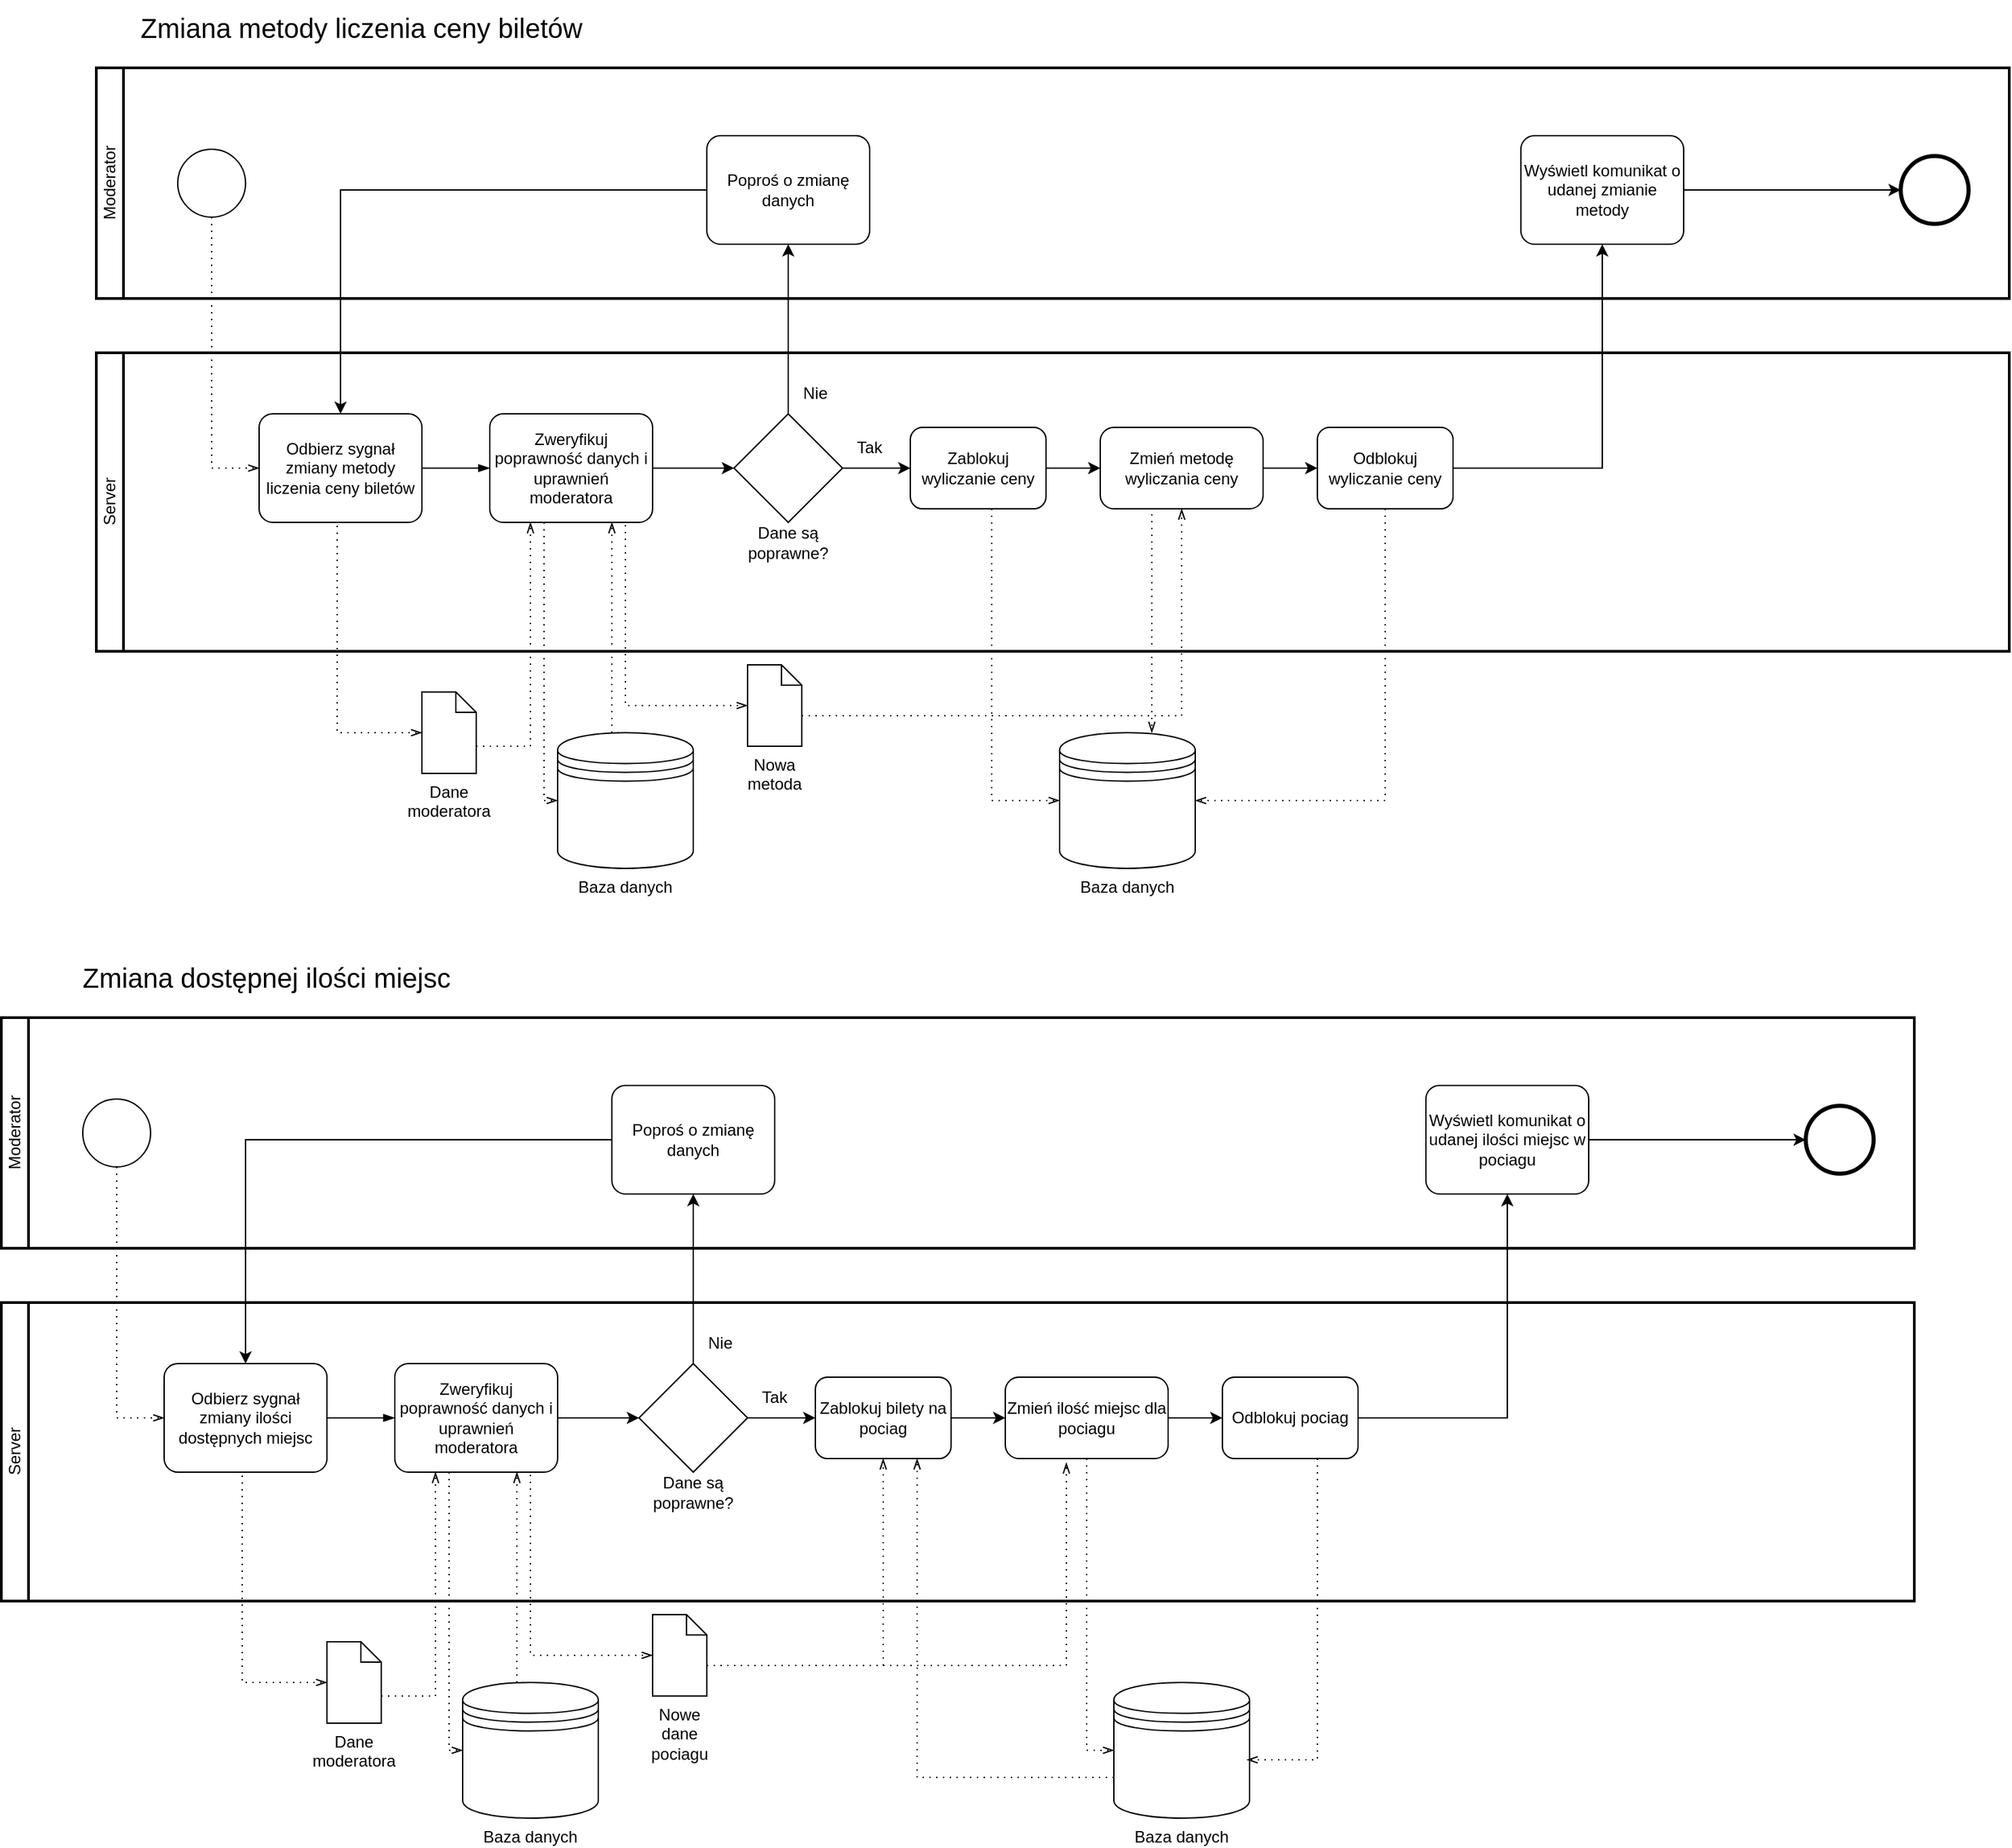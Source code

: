<mxfile version="24.0.4" type="device">
  <diagram id="Zzkou4qNzOi7J6yHzFJ5" name="Page-5">
    <mxGraphModel dx="2284" dy="844" grid="1" gridSize="10" guides="1" tooltips="1" connect="1" arrows="1" fold="1" page="1" pageScale="1" pageWidth="850" pageHeight="1100" math="0" shadow="0">
      <root>
        <mxCell id="0" />
        <mxCell id="1" parent="0" />
        <mxCell id="5nYeDk_tjkuTIZF37kn7-1" value="Moderator" style="swimlane;html=1;startSize=20;fontStyle=0;collapsible=0;horizontal=0;swimlaneLine=1;swimlaneFillColor=#ffffff;strokeWidth=2;" vertex="1" parent="1">
          <mxGeometry x="20" y="340" width="1410" height="170" as="geometry" />
        </mxCell>
        <mxCell id="5nYeDk_tjkuTIZF37kn7-2" value="" style="points=[[0.145,0.145,0],[0.5,0,0],[0.855,0.145,0],[1,0.5,0],[0.855,0.855,0],[0.5,1,0],[0.145,0.855,0],[0,0.5,0]];shape=mxgraph.bpmn.event;html=1;verticalLabelPosition=bottom;labelBackgroundColor=#ffffff;verticalAlign=top;align=center;perimeter=ellipsePerimeter;outlineConnect=0;aspect=fixed;outline=standard;symbol=general;" vertex="1" parent="5nYeDk_tjkuTIZF37kn7-1">
          <mxGeometry x="60" y="60" width="50" height="50" as="geometry" />
        </mxCell>
        <mxCell id="5nYeDk_tjkuTIZF37kn7-4" value="Wyświetl komunikat o udanej zmianie metody" style="points=[[0.25,0,0],[0.5,0,0],[0.75,0,0],[1,0.25,0],[1,0.5,0],[1,0.75,0],[0.75,1,0],[0.5,1,0],[0.25,1,0],[0,0.75,0],[0,0.5,0],[0,0.25,0]];shape=mxgraph.bpmn.task;whiteSpace=wrap;rectStyle=rounded;size=10;taskMarker=abstract;fontSize=12;" vertex="1" parent="5nYeDk_tjkuTIZF37kn7-1">
          <mxGeometry x="1050" y="50" width="120" height="80" as="geometry" />
        </mxCell>
        <mxCell id="5nYeDk_tjkuTIZF37kn7-5" value="Poproś o zmianę danych" style="points=[[0.25,0,0],[0.5,0,0],[0.75,0,0],[1,0.25,0],[1,0.5,0],[1,0.75,0],[0.75,1,0],[0.5,1,0],[0.25,1,0],[0,0.75,0],[0,0.5,0],[0,0.25,0]];shape=mxgraph.bpmn.task;whiteSpace=wrap;rectStyle=rounded;size=10;taskMarker=abstract;fontSize=12;" vertex="1" parent="5nYeDk_tjkuTIZF37kn7-1">
          <mxGeometry x="450" y="50" width="120" height="80" as="geometry" />
        </mxCell>
        <mxCell id="rN2PZsY2AK8oD1dItEW8-1" value="" style="points=[[0.145,0.145,0],[0.5,0,0],[0.855,0.145,0],[1,0.5,0],[0.855,0.855,0],[0.5,1,0],[0.145,0.855,0],[0,0.5,0]];shape=mxgraph.bpmn.event;html=1;verticalLabelPosition=bottom;labelBackgroundColor=#ffffff;verticalAlign=top;align=center;perimeter=ellipsePerimeter;outlineConnect=0;aspect=fixed;outline=end;symbol=terminate2;" vertex="1" parent="5nYeDk_tjkuTIZF37kn7-1">
          <mxGeometry x="1330" y="65" width="50" height="50" as="geometry" />
        </mxCell>
        <mxCell id="rN2PZsY2AK8oD1dItEW8-2" style="edgeStyle=orthogonalEdgeStyle;rounded=0;orthogonalLoop=1;jettySize=auto;html=1;entryX=0;entryY=0.5;entryDx=0;entryDy=0;entryPerimeter=0;" edge="1" parent="5nYeDk_tjkuTIZF37kn7-1" source="5nYeDk_tjkuTIZF37kn7-4" target="rN2PZsY2AK8oD1dItEW8-1">
          <mxGeometry relative="1" as="geometry" />
        </mxCell>
        <mxCell id="_5b-967mZp699WeHeneV-1" value="&lt;span style=&quot;font-size: 20px;&quot;&gt;Zmiana metody liczenia ceny biletów&lt;/span&gt;" style="text;html=1;align=center;verticalAlign=middle;resizable=0;points=[];autosize=1;strokeColor=none;fillColor=none;" vertex="1" parent="1">
          <mxGeometry x="40" y="290" width="350" height="40" as="geometry" />
        </mxCell>
        <mxCell id="K3G3-FfQilQ2skNR_-Nj-1" value="Server" style="swimlane;html=1;startSize=20;fontStyle=0;collapsible=0;horizontal=0;swimlaneLine=1;swimlaneFillColor=#ffffff;strokeWidth=2;" vertex="1" parent="1">
          <mxGeometry x="20" y="550" width="1410" height="220" as="geometry" />
        </mxCell>
        <mxCell id="K3G3-FfQilQ2skNR_-Nj-2" value="Odbierz sygnał zmiany metody liczenia ceny biletów" style="points=[[0.25,0,0],[0.5,0,0],[0.75,0,0],[1,0.25,0],[1,0.5,0],[1,0.75,0],[0.75,1,0],[0.5,1,0],[0.25,1,0],[0,0.75,0],[0,0.5,0],[0,0.25,0]];shape=mxgraph.bpmn.task;whiteSpace=wrap;rectStyle=rounded;size=10;taskMarker=abstract;" vertex="1" parent="K3G3-FfQilQ2skNR_-Nj-1">
          <mxGeometry x="120" y="45" width="120" height="80" as="geometry" />
        </mxCell>
        <mxCell id="K3G3-FfQilQ2skNR_-Nj-3" style="edgeStyle=orthogonalEdgeStyle;rounded=0;orthogonalLoop=1;jettySize=auto;html=1;entryX=0;entryY=0.5;entryDx=0;entryDy=0;" edge="1" parent="K3G3-FfQilQ2skNR_-Nj-1" source="K3G3-FfQilQ2skNR_-Nj-4" target="K3G3-FfQilQ2skNR_-Nj-10">
          <mxGeometry relative="1" as="geometry" />
        </mxCell>
        <mxCell id="K3G3-FfQilQ2skNR_-Nj-4" value="Zweryfikuj poprawność danych i uprawnień moderatora" style="points=[[0.25,0,0],[0.5,0,0],[0.75,0,0],[1,0.25,0],[1,0.5,0],[1,0.75,0],[0.75,1,0],[0.5,1,0],[0.25,1,0],[0,0.75,0],[0,0.5,0],[0,0.25,0]];shape=mxgraph.bpmn.task;whiteSpace=wrap;rectStyle=rounded;size=10;taskMarker=abstract;" vertex="1" parent="K3G3-FfQilQ2skNR_-Nj-1">
          <mxGeometry x="290" y="45" width="120" height="80" as="geometry" />
        </mxCell>
        <mxCell id="K3G3-FfQilQ2skNR_-Nj-5" value="" style="edgeStyle=elbowEdgeStyle;fontSize=12;html=1;endArrow=blockThin;endFill=1;rounded=0;exitX=1;exitY=0.5;exitDx=0;exitDy=0;exitPerimeter=0;entryX=0;entryY=0.5;entryDx=0;entryDy=0;entryPerimeter=0;" edge="1" parent="K3G3-FfQilQ2skNR_-Nj-1" source="K3G3-FfQilQ2skNR_-Nj-2" target="K3G3-FfQilQ2skNR_-Nj-4">
          <mxGeometry width="160" relative="1" as="geometry">
            <mxPoint x="300" y="10" as="sourcePoint" />
            <mxPoint x="460" y="10" as="targetPoint" />
          </mxGeometry>
        </mxCell>
        <mxCell id="i0M3La1ias4D0k85AiJk-2" style="edgeStyle=orthogonalEdgeStyle;rounded=0;orthogonalLoop=1;jettySize=auto;html=1;exitX=1;exitY=0.5;exitDx=0;exitDy=0;exitPerimeter=0;entryX=0;entryY=0.5;entryDx=0;entryDy=0;" edge="1" parent="K3G3-FfQilQ2skNR_-Nj-1" source="K3G3-FfQilQ2skNR_-Nj-6" target="i0M3La1ias4D0k85AiJk-1">
          <mxGeometry relative="1" as="geometry" />
        </mxCell>
        <mxCell id="K3G3-FfQilQ2skNR_-Nj-6" value="Zmień metodę wyliczania ceny" style="points=[[0.25,0,0],[0.5,0,0],[0.75,0,0],[1,0.25,0],[1,0.5,0],[1,0.75,0],[0.75,1,0],[0.5,1,0],[0.25,1,0],[0,0.75,0],[0,0.5,0],[0,0.25,0]];shape=mxgraph.bpmn.task;whiteSpace=wrap;rectStyle=rounded;size=10;taskMarker=abstract;fontSize=12;" vertex="1" parent="K3G3-FfQilQ2skNR_-Nj-1">
          <mxGeometry x="740" y="55" width="120" height="60" as="geometry" />
        </mxCell>
        <mxCell id="K3G3-FfQilQ2skNR_-Nj-9" style="edgeStyle=orthogonalEdgeStyle;rounded=0;orthogonalLoop=1;jettySize=auto;html=1;entryX=0;entryY=0.5;entryDx=0;entryDy=0;" edge="1" parent="K3G3-FfQilQ2skNR_-Nj-1" source="K3G3-FfQilQ2skNR_-Nj-10" target="K3G3-FfQilQ2skNR_-Nj-19">
          <mxGeometry relative="1" as="geometry" />
        </mxCell>
        <mxCell id="K3G3-FfQilQ2skNR_-Nj-10" value="" style="rhombus;whiteSpace=wrap;html=1;" vertex="1" parent="K3G3-FfQilQ2skNR_-Nj-1">
          <mxGeometry x="470" y="45" width="80" height="80" as="geometry" />
        </mxCell>
        <mxCell id="K3G3-FfQilQ2skNR_-Nj-11" value="Dane są poprawne?" style="text;html=1;align=center;verticalAlign=middle;whiteSpace=wrap;rounded=0;" vertex="1" parent="K3G3-FfQilQ2skNR_-Nj-1">
          <mxGeometry x="480" y="125" width="60" height="30" as="geometry" />
        </mxCell>
        <mxCell id="K3G3-FfQilQ2skNR_-Nj-12" value="Tak" style="text;html=1;align=center;verticalAlign=middle;whiteSpace=wrap;rounded=0;" vertex="1" parent="K3G3-FfQilQ2skNR_-Nj-1">
          <mxGeometry x="540" y="55" width="60" height="30" as="geometry" />
        </mxCell>
        <mxCell id="K3G3-FfQilQ2skNR_-Nj-13" value="Nie" style="text;html=1;align=center;verticalAlign=middle;whiteSpace=wrap;rounded=0;" vertex="1" parent="K3G3-FfQilQ2skNR_-Nj-1">
          <mxGeometry x="500" y="15" width="60" height="30" as="geometry" />
        </mxCell>
        <mxCell id="K3G3-FfQilQ2skNR_-Nj-19" value="Zablokuj wyliczanie ceny" style="rounded=1;whiteSpace=wrap;html=1;" vertex="1" parent="K3G3-FfQilQ2skNR_-Nj-1">
          <mxGeometry x="600" y="55" width="100" height="60" as="geometry" />
        </mxCell>
        <mxCell id="K3G3-FfQilQ2skNR_-Nj-20" style="edgeStyle=orthogonalEdgeStyle;rounded=0;orthogonalLoop=1;jettySize=auto;html=1;entryX=0;entryY=0.5;entryDx=0;entryDy=0;entryPerimeter=0;" edge="1" parent="K3G3-FfQilQ2skNR_-Nj-1" source="K3G3-FfQilQ2skNR_-Nj-19" target="K3G3-FfQilQ2skNR_-Nj-6">
          <mxGeometry relative="1" as="geometry" />
        </mxCell>
        <mxCell id="i0M3La1ias4D0k85AiJk-1" value="Odblokuj wyliczanie ceny" style="rounded=1;whiteSpace=wrap;html=1;" vertex="1" parent="K3G3-FfQilQ2skNR_-Nj-1">
          <mxGeometry x="900" y="55" width="100" height="60" as="geometry" />
        </mxCell>
        <mxCell id="WyTxDBBGJ0H2oH91QPOv-1" value="Baza danych" style="shape=datastore;whiteSpace=wrap;html=1;labelPosition=center;verticalLabelPosition=bottom;align=center;verticalAlign=top;" vertex="1" parent="1">
          <mxGeometry x="360" y="830" width="100" height="100" as="geometry" />
        </mxCell>
        <mxCell id="pL3yOGtaI5L7fwDHWEQh-1" value="" style="edgeStyle=elbowEdgeStyle;fontSize=12;html=1;endFill=0;startFill=0;endSize=6;startSize=6;dashed=1;dashPattern=1 4;endArrow=openThin;startArrow=none;rounded=0;entryX=0;entryY=0.5;entryDx=0;entryDy=0;entryPerimeter=0;exitX=0.5;exitY=1;exitDx=0;exitDy=0;exitPerimeter=0;" edge="1" parent="1" source="5nYeDk_tjkuTIZF37kn7-2" target="K3G3-FfQilQ2skNR_-Nj-2">
          <mxGeometry width="160" relative="1" as="geometry">
            <mxPoint x="90" y="482.5" as="sourcePoint" />
            <mxPoint x="125" y="657.5" as="targetPoint" />
            <Array as="points">
              <mxPoint x="105" y="550" />
            </Array>
          </mxGeometry>
        </mxCell>
        <mxCell id="l7P3ayc8U_tWJ2OAkJQj-1" value="Dane moderatora" style="shape=mxgraph.bpmn.data;labelPosition=center;verticalLabelPosition=bottom;align=center;verticalAlign=top;whiteSpace=wrap;size=15;html=1;" vertex="1" parent="1">
          <mxGeometry x="260" y="800" width="40" height="60" as="geometry" />
        </mxCell>
        <mxCell id="x3kzsIlZNp7AYec745fT-1" value="" style="edgeStyle=elbowEdgeStyle;fontSize=12;html=1;endFill=0;startFill=0;endSize=6;startSize=6;dashed=1;dashPattern=1 4;endArrow=openThin;startArrow=none;rounded=0;entryX=0;entryY=0.5;entryDx=0;entryDy=0;entryPerimeter=0;exitX=0.5;exitY=1;exitDx=0;exitDy=0;exitPerimeter=0;" edge="1" parent="1" source="K3G3-FfQilQ2skNR_-Nj-2" target="l7P3ayc8U_tWJ2OAkJQj-1">
          <mxGeometry width="160" relative="1" as="geometry">
            <mxPoint x="197.5" y="680" as="sourcePoint" />
            <mxPoint x="232.5" y="865" as="targetPoint" />
            <Array as="points">
              <mxPoint x="197.5" y="780" />
            </Array>
          </mxGeometry>
        </mxCell>
        <mxCell id="x3kzsIlZNp7AYec745fT-2" value="" style="edgeStyle=elbowEdgeStyle;fontSize=12;html=1;endFill=0;startFill=0;endSize=6;startSize=6;dashed=1;dashPattern=1 4;endArrow=openThin;startArrow=none;rounded=0;entryX=0.25;entryY=1;entryDx=0;entryDy=0;entryPerimeter=0;" edge="1" parent="1" target="K3G3-FfQilQ2skNR_-Nj-4">
          <mxGeometry width="160" relative="1" as="geometry">
            <mxPoint x="300" y="840" as="sourcePoint" />
            <mxPoint x="330" y="710" as="targetPoint" />
            <Array as="points">
              <mxPoint x="340" y="760" />
            </Array>
          </mxGeometry>
        </mxCell>
        <mxCell id="LozEaM6Q9T4XF6gUfcHt-1" value="" style="edgeStyle=elbowEdgeStyle;fontSize=12;html=1;endFill=0;startFill=0;endSize=6;startSize=6;dashed=1;dashPattern=1 4;endArrow=openThin;startArrow=none;rounded=0;exitX=0.5;exitY=1;exitDx=0;exitDy=0;exitPerimeter=0;entryX=0;entryY=0.5;entryDx=0;entryDy=0;" edge="1" parent="1" source="K3G3-FfQilQ2skNR_-Nj-4" target="WyTxDBBGJ0H2oH91QPOv-1">
          <mxGeometry width="160" relative="1" as="geometry">
            <mxPoint x="310" y="850" as="sourcePoint" />
            <mxPoint x="430" y="810" as="targetPoint" />
            <Array as="points">
              <mxPoint x="350" y="770" />
            </Array>
          </mxGeometry>
        </mxCell>
        <mxCell id="lpybOWxSeWIJZZmzYcD0-1" value="" style="edgeStyle=elbowEdgeStyle;fontSize=12;html=1;endFill=0;startFill=0;endSize=6;startSize=6;dashed=1;dashPattern=1 4;endArrow=openThin;startArrow=none;rounded=0;exitX=0.5;exitY=0;exitDx=0;exitDy=0;entryX=0.75;entryY=1;entryDx=0;entryDy=0;entryPerimeter=0;" edge="1" parent="1" source="WyTxDBBGJ0H2oH91QPOv-1" target="K3G3-FfQilQ2skNR_-Nj-4">
          <mxGeometry width="160" relative="1" as="geometry">
            <mxPoint x="380" y="685" as="sourcePoint" />
            <mxPoint x="370" y="890" as="targetPoint" />
            <Array as="points">
              <mxPoint x="400" y="750" />
            </Array>
          </mxGeometry>
        </mxCell>
        <mxCell id="M0uMnl3Vv2x7PQuZFXog-4" style="edgeStyle=orthogonalEdgeStyle;rounded=0;orthogonalLoop=1;jettySize=auto;html=1;exitX=0.5;exitY=0;exitDx=0;exitDy=0;entryX=0.5;entryY=1;entryDx=0;entryDy=0;entryPerimeter=0;" edge="1" parent="1" source="K3G3-FfQilQ2skNR_-Nj-10" target="5nYeDk_tjkuTIZF37kn7-5">
          <mxGeometry relative="1" as="geometry" />
        </mxCell>
        <mxCell id="M0uMnl3Vv2x7PQuZFXog-5" style="edgeStyle=orthogonalEdgeStyle;rounded=0;orthogonalLoop=1;jettySize=auto;html=1;exitX=0;exitY=0.5;exitDx=0;exitDy=0;exitPerimeter=0;entryX=0.5;entryY=0;entryDx=0;entryDy=0;entryPerimeter=0;" edge="1" parent="1" source="5nYeDk_tjkuTIZF37kn7-5" target="K3G3-FfQilQ2skNR_-Nj-2">
          <mxGeometry relative="1" as="geometry" />
        </mxCell>
        <mxCell id="3khKunUFwmeLUSzjZOKr-3" style="edgeStyle=orthogonalEdgeStyle;rounded=0;orthogonalLoop=1;jettySize=auto;html=1;entryX=0.5;entryY=1;entryDx=0;entryDy=0;entryPerimeter=0;strokeColor=none;" edge="1" parent="1" source="3khKunUFwmeLUSzjZOKr-1" target="K3G3-FfQilQ2skNR_-Nj-6">
          <mxGeometry relative="1" as="geometry">
            <mxPoint x="910" y="730" as="targetPoint" />
          </mxGeometry>
        </mxCell>
        <mxCell id="3khKunUFwmeLUSzjZOKr-1" value="Nowa metoda" style="shape=mxgraph.bpmn.data;labelPosition=center;verticalLabelPosition=bottom;align=center;verticalAlign=top;whiteSpace=wrap;size=15;html=1;" vertex="1" parent="1">
          <mxGeometry x="500" y="780" width="40" height="60" as="geometry" />
        </mxCell>
        <mxCell id="rDysz7OxKN2xHzTkVuLm-3" value="" style="edgeStyle=elbowEdgeStyle;fontSize=12;html=1;endFill=0;startFill=0;endSize=6;startSize=6;dashed=1;dashPattern=1 4;endArrow=openThin;startArrow=none;rounded=0;exitX=0.858;exitY=1;exitDx=0;exitDy=0;entryX=0;entryY=0.5;entryDx=0;entryDy=0;entryPerimeter=0;exitPerimeter=0;" edge="1" parent="1" source="K3G3-FfQilQ2skNR_-Nj-4" target="3khKunUFwmeLUSzjZOKr-1">
          <mxGeometry width="160" relative="1" as="geometry">
            <mxPoint x="420" y="840" as="sourcePoint" />
            <mxPoint x="410" y="685" as="targetPoint" />
            <Array as="points">
              <mxPoint x="410" y="760" />
            </Array>
          </mxGeometry>
        </mxCell>
        <mxCell id="rDysz7OxKN2xHzTkVuLm-4" value="" style="edgeStyle=elbowEdgeStyle;fontSize=12;html=1;endFill=0;startFill=0;endSize=6;startSize=6;dashed=1;dashPattern=1 4;endArrow=openThin;startArrow=none;rounded=0;exitX=0;exitY=0;exitDx=40;exitDy=37.5;entryX=0.5;entryY=1;entryDx=0;entryDy=0;entryPerimeter=0;exitPerimeter=0;" edge="1" parent="1" source="3khKunUFwmeLUSzjZOKr-1" target="K3G3-FfQilQ2skNR_-Nj-6">
          <mxGeometry width="160" relative="1" as="geometry">
            <mxPoint x="430" y="850" as="sourcePoint" />
            <mxPoint x="710" y="710" as="targetPoint" />
            <Array as="points">
              <mxPoint x="820" y="770" />
            </Array>
          </mxGeometry>
        </mxCell>
        <mxCell id="VKRM4aWEi3eQBGhUIfDP-1" style="edgeStyle=orthogonalEdgeStyle;rounded=0;orthogonalLoop=1;jettySize=auto;html=1;entryX=0.5;entryY=1;entryDx=0;entryDy=0;entryPerimeter=0;" edge="1" parent="1" source="i0M3La1ias4D0k85AiJk-1" target="5nYeDk_tjkuTIZF37kn7-4">
          <mxGeometry relative="1" as="geometry">
            <mxPoint x="1110" y="520" as="targetPoint" />
            <Array as="points">
              <mxPoint x="1130" y="635" />
            </Array>
          </mxGeometry>
        </mxCell>
        <mxCell id="TRgFKQEwEgapP54W_NJj-1" value="Moderator" style="swimlane;html=1;startSize=20;fontStyle=0;collapsible=0;horizontal=0;swimlaneLine=1;swimlaneFillColor=#ffffff;strokeWidth=2;" vertex="1" parent="1">
          <mxGeometry x="-50" y="1040" width="1410" height="170" as="geometry" />
        </mxCell>
        <mxCell id="TRgFKQEwEgapP54W_NJj-2" value="" style="points=[[0.145,0.145,0],[0.5,0,0],[0.855,0.145,0],[1,0.5,0],[0.855,0.855,0],[0.5,1,0],[0.145,0.855,0],[0,0.5,0]];shape=mxgraph.bpmn.event;html=1;verticalLabelPosition=bottom;labelBackgroundColor=#ffffff;verticalAlign=top;align=center;perimeter=ellipsePerimeter;outlineConnect=0;aspect=fixed;outline=standard;symbol=general;" vertex="1" parent="TRgFKQEwEgapP54W_NJj-1">
          <mxGeometry x="60" y="60" width="50" height="50" as="geometry" />
        </mxCell>
        <mxCell id="TRgFKQEwEgapP54W_NJj-3" value="Wyświetl komunikat o udanej ilości miejsc w pociagu" style="points=[[0.25,0,0],[0.5,0,0],[0.75,0,0],[1,0.25,0],[1,0.5,0],[1,0.75,0],[0.75,1,0],[0.5,1,0],[0.25,1,0],[0,0.75,0],[0,0.5,0],[0,0.25,0]];shape=mxgraph.bpmn.task;whiteSpace=wrap;rectStyle=rounded;size=10;taskMarker=abstract;fontSize=12;" vertex="1" parent="TRgFKQEwEgapP54W_NJj-1">
          <mxGeometry x="1050" y="50" width="120" height="80" as="geometry" />
        </mxCell>
        <mxCell id="TRgFKQEwEgapP54W_NJj-4" value="Poproś o zmianę danych" style="points=[[0.25,0,0],[0.5,0,0],[0.75,0,0],[1,0.25,0],[1,0.5,0],[1,0.75,0],[0.75,1,0],[0.5,1,0],[0.25,1,0],[0,0.75,0],[0,0.5,0],[0,0.25,0]];shape=mxgraph.bpmn.task;whiteSpace=wrap;rectStyle=rounded;size=10;taskMarker=abstract;fontSize=12;" vertex="1" parent="TRgFKQEwEgapP54W_NJj-1">
          <mxGeometry x="450" y="50" width="120" height="80" as="geometry" />
        </mxCell>
        <mxCell id="TRgFKQEwEgapP54W_NJj-5" value="" style="points=[[0.145,0.145,0],[0.5,0,0],[0.855,0.145,0],[1,0.5,0],[0.855,0.855,0],[0.5,1,0],[0.145,0.855,0],[0,0.5,0]];shape=mxgraph.bpmn.event;html=1;verticalLabelPosition=bottom;labelBackgroundColor=#ffffff;verticalAlign=top;align=center;perimeter=ellipsePerimeter;outlineConnect=0;aspect=fixed;outline=end;symbol=terminate2;" vertex="1" parent="TRgFKQEwEgapP54W_NJj-1">
          <mxGeometry x="1330" y="65" width="50" height="50" as="geometry" />
        </mxCell>
        <mxCell id="TRgFKQEwEgapP54W_NJj-6" style="edgeStyle=orthogonalEdgeStyle;rounded=0;orthogonalLoop=1;jettySize=auto;html=1;entryX=0;entryY=0.5;entryDx=0;entryDy=0;entryPerimeter=0;" edge="1" parent="TRgFKQEwEgapP54W_NJj-1" source="TRgFKQEwEgapP54W_NJj-3" target="TRgFKQEwEgapP54W_NJj-5">
          <mxGeometry relative="1" as="geometry" />
        </mxCell>
        <mxCell id="TRgFKQEwEgapP54W_NJj-7" value="&lt;span style=&quot;font-size: 20px;&quot;&gt;Zmiana dostępnej ilości miejsc&lt;/span&gt;" style="text;html=1;align=center;verticalAlign=middle;resizable=0;points=[];autosize=1;strokeColor=none;fillColor=none;" vertex="1" parent="1">
          <mxGeometry y="990" width="290" height="40" as="geometry" />
        </mxCell>
        <mxCell id="TRgFKQEwEgapP54W_NJj-8" value="Server" style="swimlane;html=1;startSize=20;fontStyle=0;collapsible=0;horizontal=0;swimlaneLine=1;swimlaneFillColor=#ffffff;strokeWidth=2;" vertex="1" parent="1">
          <mxGeometry x="-50" y="1250" width="1410" height="220" as="geometry" />
        </mxCell>
        <mxCell id="TRgFKQEwEgapP54W_NJj-9" value="Odbierz sygnał zmiany ilości dostępnych miejsc" style="points=[[0.25,0,0],[0.5,0,0],[0.75,0,0],[1,0.25,0],[1,0.5,0],[1,0.75,0],[0.75,1,0],[0.5,1,0],[0.25,1,0],[0,0.75,0],[0,0.5,0],[0,0.25,0]];shape=mxgraph.bpmn.task;whiteSpace=wrap;rectStyle=rounded;size=10;taskMarker=abstract;" vertex="1" parent="TRgFKQEwEgapP54W_NJj-8">
          <mxGeometry x="120" y="45" width="120" height="80" as="geometry" />
        </mxCell>
        <mxCell id="TRgFKQEwEgapP54W_NJj-10" style="edgeStyle=orthogonalEdgeStyle;rounded=0;orthogonalLoop=1;jettySize=auto;html=1;entryX=0;entryY=0.5;entryDx=0;entryDy=0;" edge="1" parent="TRgFKQEwEgapP54W_NJj-8" source="TRgFKQEwEgapP54W_NJj-11" target="TRgFKQEwEgapP54W_NJj-16">
          <mxGeometry relative="1" as="geometry" />
        </mxCell>
        <mxCell id="TRgFKQEwEgapP54W_NJj-11" value="Zweryfikuj poprawność danych i uprawnień moderatora" style="points=[[0.25,0,0],[0.5,0,0],[0.75,0,0],[1,0.25,0],[1,0.5,0],[1,0.75,0],[0.75,1,0],[0.5,1,0],[0.25,1,0],[0,0.75,0],[0,0.5,0],[0,0.25,0]];shape=mxgraph.bpmn.task;whiteSpace=wrap;rectStyle=rounded;size=10;taskMarker=abstract;" vertex="1" parent="TRgFKQEwEgapP54W_NJj-8">
          <mxGeometry x="290" y="45" width="120" height="80" as="geometry" />
        </mxCell>
        <mxCell id="TRgFKQEwEgapP54W_NJj-12" value="" style="edgeStyle=elbowEdgeStyle;fontSize=12;html=1;endArrow=blockThin;endFill=1;rounded=0;exitX=1;exitY=0.5;exitDx=0;exitDy=0;exitPerimeter=0;entryX=0;entryY=0.5;entryDx=0;entryDy=0;entryPerimeter=0;" edge="1" parent="TRgFKQEwEgapP54W_NJj-8" source="TRgFKQEwEgapP54W_NJj-9" target="TRgFKQEwEgapP54W_NJj-11">
          <mxGeometry width="160" relative="1" as="geometry">
            <mxPoint x="300" y="10" as="sourcePoint" />
            <mxPoint x="460" y="10" as="targetPoint" />
          </mxGeometry>
        </mxCell>
        <mxCell id="TRgFKQEwEgapP54W_NJj-13" style="edgeStyle=orthogonalEdgeStyle;rounded=0;orthogonalLoop=1;jettySize=auto;html=1;exitX=1;exitY=0.5;exitDx=0;exitDy=0;exitPerimeter=0;entryX=0;entryY=0.5;entryDx=0;entryDy=0;" edge="1" parent="TRgFKQEwEgapP54W_NJj-8" source="TRgFKQEwEgapP54W_NJj-14" target="TRgFKQEwEgapP54W_NJj-22">
          <mxGeometry relative="1" as="geometry" />
        </mxCell>
        <mxCell id="TRgFKQEwEgapP54W_NJj-14" value="Zmień ilość miejsc dla pociagu" style="points=[[0.25,0,0],[0.5,0,0],[0.75,0,0],[1,0.25,0],[1,0.5,0],[1,0.75,0],[0.75,1,0],[0.5,1,0],[0.25,1,0],[0,0.75,0],[0,0.5,0],[0,0.25,0]];shape=mxgraph.bpmn.task;whiteSpace=wrap;rectStyle=rounded;size=10;taskMarker=abstract;fontSize=12;" vertex="1" parent="TRgFKQEwEgapP54W_NJj-8">
          <mxGeometry x="740" y="55" width="120" height="60" as="geometry" />
        </mxCell>
        <mxCell id="TRgFKQEwEgapP54W_NJj-15" style="edgeStyle=orthogonalEdgeStyle;rounded=0;orthogonalLoop=1;jettySize=auto;html=1;entryX=0;entryY=0.5;entryDx=0;entryDy=0;" edge="1" parent="TRgFKQEwEgapP54W_NJj-8" source="TRgFKQEwEgapP54W_NJj-16" target="TRgFKQEwEgapP54W_NJj-20">
          <mxGeometry relative="1" as="geometry" />
        </mxCell>
        <mxCell id="TRgFKQEwEgapP54W_NJj-16" value="" style="rhombus;whiteSpace=wrap;html=1;" vertex="1" parent="TRgFKQEwEgapP54W_NJj-8">
          <mxGeometry x="470" y="45" width="80" height="80" as="geometry" />
        </mxCell>
        <mxCell id="TRgFKQEwEgapP54W_NJj-17" value="Dane są poprawne?" style="text;html=1;align=center;verticalAlign=middle;whiteSpace=wrap;rounded=0;" vertex="1" parent="TRgFKQEwEgapP54W_NJj-8">
          <mxGeometry x="480" y="125" width="60" height="30" as="geometry" />
        </mxCell>
        <mxCell id="TRgFKQEwEgapP54W_NJj-18" value="Tak" style="text;html=1;align=center;verticalAlign=middle;whiteSpace=wrap;rounded=0;" vertex="1" parent="TRgFKQEwEgapP54W_NJj-8">
          <mxGeometry x="540" y="55" width="60" height="30" as="geometry" />
        </mxCell>
        <mxCell id="TRgFKQEwEgapP54W_NJj-19" value="Nie" style="text;html=1;align=center;verticalAlign=middle;whiteSpace=wrap;rounded=0;" vertex="1" parent="TRgFKQEwEgapP54W_NJj-8">
          <mxGeometry x="500" y="15" width="60" height="30" as="geometry" />
        </mxCell>
        <mxCell id="TRgFKQEwEgapP54W_NJj-20" value="Zablokuj bilety na pociag" style="rounded=1;whiteSpace=wrap;html=1;" vertex="1" parent="TRgFKQEwEgapP54W_NJj-8">
          <mxGeometry x="600" y="55" width="100" height="60" as="geometry" />
        </mxCell>
        <mxCell id="TRgFKQEwEgapP54W_NJj-21" style="edgeStyle=orthogonalEdgeStyle;rounded=0;orthogonalLoop=1;jettySize=auto;html=1;entryX=0;entryY=0.5;entryDx=0;entryDy=0;entryPerimeter=0;" edge="1" parent="TRgFKQEwEgapP54W_NJj-8" source="TRgFKQEwEgapP54W_NJj-20" target="TRgFKQEwEgapP54W_NJj-14">
          <mxGeometry relative="1" as="geometry" />
        </mxCell>
        <mxCell id="TRgFKQEwEgapP54W_NJj-22" value="Odblokuj pociag" style="rounded=1;whiteSpace=wrap;html=1;" vertex="1" parent="TRgFKQEwEgapP54W_NJj-8">
          <mxGeometry x="900" y="55" width="100" height="60" as="geometry" />
        </mxCell>
        <mxCell id="fvPN4FoFg_CIRdkXw059-4" value="" style="edgeStyle=elbowEdgeStyle;fontSize=12;html=1;endFill=0;startFill=0;endSize=6;startSize=6;dashed=1;dashPattern=1 4;endArrow=openThin;startArrow=none;rounded=0;exitX=0.75;exitY=1;exitDx=0;exitDy=0;entryX=0;entryY=0.5;entryDx=0;entryDy=0;exitPerimeter=0;" edge="1" parent="TRgFKQEwEgapP54W_NJj-8" target="fvPN4FoFg_CIRdkXw059-1">
          <mxGeometry width="160" relative="1" as="geometry">
            <mxPoint x="810" y="115" as="sourcePoint" />
            <mxPoint x="815" y="265" as="targetPoint" />
            <Array as="points">
              <mxPoint x="800" y="220" />
            </Array>
          </mxGeometry>
        </mxCell>
        <mxCell id="TRgFKQEwEgapP54W_NJj-23" value="Baza danych" style="shape=datastore;whiteSpace=wrap;html=1;labelPosition=center;verticalLabelPosition=bottom;align=center;verticalAlign=top;" vertex="1" parent="1">
          <mxGeometry x="290" y="1530" width="100" height="100" as="geometry" />
        </mxCell>
        <mxCell id="TRgFKQEwEgapP54W_NJj-24" value="" style="edgeStyle=elbowEdgeStyle;fontSize=12;html=1;endFill=0;startFill=0;endSize=6;startSize=6;dashed=1;dashPattern=1 4;endArrow=openThin;startArrow=none;rounded=0;entryX=0;entryY=0.5;entryDx=0;entryDy=0;entryPerimeter=0;exitX=0.5;exitY=1;exitDx=0;exitDy=0;exitPerimeter=0;" edge="1" parent="1" source="TRgFKQEwEgapP54W_NJj-2" target="TRgFKQEwEgapP54W_NJj-9">
          <mxGeometry width="160" relative="1" as="geometry">
            <mxPoint x="20" y="1182.5" as="sourcePoint" />
            <mxPoint x="55" y="1357.5" as="targetPoint" />
            <Array as="points">
              <mxPoint x="35" y="1250" />
            </Array>
          </mxGeometry>
        </mxCell>
        <mxCell id="TRgFKQEwEgapP54W_NJj-25" value="Dane moderatora" style="shape=mxgraph.bpmn.data;labelPosition=center;verticalLabelPosition=bottom;align=center;verticalAlign=top;whiteSpace=wrap;size=15;html=1;" vertex="1" parent="1">
          <mxGeometry x="190" y="1500" width="40" height="60" as="geometry" />
        </mxCell>
        <mxCell id="TRgFKQEwEgapP54W_NJj-26" value="" style="edgeStyle=elbowEdgeStyle;fontSize=12;html=1;endFill=0;startFill=0;endSize=6;startSize=6;dashed=1;dashPattern=1 4;endArrow=openThin;startArrow=none;rounded=0;entryX=0;entryY=0.5;entryDx=0;entryDy=0;entryPerimeter=0;exitX=0.5;exitY=1;exitDx=0;exitDy=0;exitPerimeter=0;" edge="1" parent="1" source="TRgFKQEwEgapP54W_NJj-9" target="TRgFKQEwEgapP54W_NJj-25">
          <mxGeometry width="160" relative="1" as="geometry">
            <mxPoint x="127.5" y="1380" as="sourcePoint" />
            <mxPoint x="162.5" y="1565" as="targetPoint" />
            <Array as="points">
              <mxPoint x="127.5" y="1480" />
            </Array>
          </mxGeometry>
        </mxCell>
        <mxCell id="TRgFKQEwEgapP54W_NJj-27" value="" style="edgeStyle=elbowEdgeStyle;fontSize=12;html=1;endFill=0;startFill=0;endSize=6;startSize=6;dashed=1;dashPattern=1 4;endArrow=openThin;startArrow=none;rounded=0;entryX=0.25;entryY=1;entryDx=0;entryDy=0;entryPerimeter=0;" edge="1" parent="1" target="TRgFKQEwEgapP54W_NJj-11">
          <mxGeometry width="160" relative="1" as="geometry">
            <mxPoint x="230" y="1540" as="sourcePoint" />
            <mxPoint x="260" y="1410" as="targetPoint" />
            <Array as="points">
              <mxPoint x="270" y="1460" />
            </Array>
          </mxGeometry>
        </mxCell>
        <mxCell id="TRgFKQEwEgapP54W_NJj-28" value="" style="edgeStyle=elbowEdgeStyle;fontSize=12;html=1;endFill=0;startFill=0;endSize=6;startSize=6;dashed=1;dashPattern=1 4;endArrow=openThin;startArrow=none;rounded=0;exitX=0.5;exitY=1;exitDx=0;exitDy=0;exitPerimeter=0;entryX=0;entryY=0.5;entryDx=0;entryDy=0;" edge="1" parent="1" source="TRgFKQEwEgapP54W_NJj-11" target="TRgFKQEwEgapP54W_NJj-23">
          <mxGeometry width="160" relative="1" as="geometry">
            <mxPoint x="240" y="1550" as="sourcePoint" />
            <mxPoint x="360" y="1510" as="targetPoint" />
            <Array as="points">
              <mxPoint x="280" y="1470" />
            </Array>
          </mxGeometry>
        </mxCell>
        <mxCell id="TRgFKQEwEgapP54W_NJj-29" value="" style="edgeStyle=elbowEdgeStyle;fontSize=12;html=1;endFill=0;startFill=0;endSize=6;startSize=6;dashed=1;dashPattern=1 4;endArrow=openThin;startArrow=none;rounded=0;exitX=0.5;exitY=0;exitDx=0;exitDy=0;entryX=0.75;entryY=1;entryDx=0;entryDy=0;entryPerimeter=0;" edge="1" parent="1" source="TRgFKQEwEgapP54W_NJj-23" target="TRgFKQEwEgapP54W_NJj-11">
          <mxGeometry width="160" relative="1" as="geometry">
            <mxPoint x="310" y="1385" as="sourcePoint" />
            <mxPoint x="300" y="1590" as="targetPoint" />
            <Array as="points">
              <mxPoint x="330" y="1450" />
            </Array>
          </mxGeometry>
        </mxCell>
        <mxCell id="TRgFKQEwEgapP54W_NJj-30" style="edgeStyle=orthogonalEdgeStyle;rounded=0;orthogonalLoop=1;jettySize=auto;html=1;exitX=0.5;exitY=0;exitDx=0;exitDy=0;entryX=0.5;entryY=1;entryDx=0;entryDy=0;entryPerimeter=0;" edge="1" parent="1" source="TRgFKQEwEgapP54W_NJj-16" target="TRgFKQEwEgapP54W_NJj-4">
          <mxGeometry relative="1" as="geometry" />
        </mxCell>
        <mxCell id="TRgFKQEwEgapP54W_NJj-31" style="edgeStyle=orthogonalEdgeStyle;rounded=0;orthogonalLoop=1;jettySize=auto;html=1;exitX=0;exitY=0.5;exitDx=0;exitDy=0;exitPerimeter=0;entryX=0.5;entryY=0;entryDx=0;entryDy=0;entryPerimeter=0;" edge="1" parent="1" source="TRgFKQEwEgapP54W_NJj-4" target="TRgFKQEwEgapP54W_NJj-9">
          <mxGeometry relative="1" as="geometry" />
        </mxCell>
        <mxCell id="TRgFKQEwEgapP54W_NJj-32" style="edgeStyle=orthogonalEdgeStyle;rounded=0;orthogonalLoop=1;jettySize=auto;html=1;entryX=0.5;entryY=1;entryDx=0;entryDy=0;entryPerimeter=0;strokeColor=none;" edge="1" parent="1" source="TRgFKQEwEgapP54W_NJj-33" target="TRgFKQEwEgapP54W_NJj-14">
          <mxGeometry relative="1" as="geometry">
            <mxPoint x="840" y="1430" as="targetPoint" />
            <Array as="points">
              <mxPoint x="760" y="1510" />
              <mxPoint x="760" y="1365" />
            </Array>
          </mxGeometry>
        </mxCell>
        <mxCell id="TRgFKQEwEgapP54W_NJj-33" value="Nowe dane pociagu" style="shape=mxgraph.bpmn.data;labelPosition=center;verticalLabelPosition=bottom;align=center;verticalAlign=top;whiteSpace=wrap;size=15;html=1;" vertex="1" parent="1">
          <mxGeometry x="430" y="1480" width="40" height="60" as="geometry" />
        </mxCell>
        <mxCell id="TRgFKQEwEgapP54W_NJj-34" value="" style="edgeStyle=elbowEdgeStyle;fontSize=12;html=1;endFill=0;startFill=0;endSize=6;startSize=6;dashed=1;dashPattern=1 4;endArrow=openThin;startArrow=none;rounded=0;exitX=0.858;exitY=1;exitDx=0;exitDy=0;entryX=0;entryY=0.5;entryDx=0;entryDy=0;entryPerimeter=0;exitPerimeter=0;" edge="1" parent="1" source="TRgFKQEwEgapP54W_NJj-11" target="TRgFKQEwEgapP54W_NJj-33">
          <mxGeometry width="160" relative="1" as="geometry">
            <mxPoint x="350" y="1540" as="sourcePoint" />
            <mxPoint x="340" y="1385" as="targetPoint" />
            <Array as="points">
              <mxPoint x="340" y="1460" />
            </Array>
          </mxGeometry>
        </mxCell>
        <mxCell id="TRgFKQEwEgapP54W_NJj-35" value="" style="edgeStyle=elbowEdgeStyle;fontSize=12;html=1;endFill=0;startFill=0;endSize=6;startSize=6;dashed=1;dashPattern=1 4;endArrow=openThin;startArrow=none;rounded=0;exitX=0;exitY=0;exitDx=40;exitDy=37.5;entryX=0.375;entryY=1.05;entryDx=0;entryDy=0;entryPerimeter=0;exitPerimeter=0;" edge="1" parent="1" source="TRgFKQEwEgapP54W_NJj-33" target="TRgFKQEwEgapP54W_NJj-14">
          <mxGeometry width="160" relative="1" as="geometry">
            <mxPoint x="360" y="1550" as="sourcePoint" />
            <mxPoint x="640" y="1410" as="targetPoint" />
            <Array as="points">
              <mxPoint x="735" y="1450" />
            </Array>
          </mxGeometry>
        </mxCell>
        <mxCell id="TRgFKQEwEgapP54W_NJj-36" style="edgeStyle=orthogonalEdgeStyle;rounded=0;orthogonalLoop=1;jettySize=auto;html=1;entryX=0.5;entryY=1;entryDx=0;entryDy=0;entryPerimeter=0;" edge="1" parent="1" source="TRgFKQEwEgapP54W_NJj-22" target="TRgFKQEwEgapP54W_NJj-3">
          <mxGeometry relative="1" as="geometry">
            <mxPoint x="1040" y="1220" as="targetPoint" />
            <Array as="points">
              <mxPoint x="1060" y="1335" />
            </Array>
          </mxGeometry>
        </mxCell>
        <mxCell id="2Hvt-0ZqlEKgBJF0IVE5-7" value="" style="edgeStyle=elbowEdgeStyle;fontSize=12;html=1;endFill=0;startFill=0;endSize=6;startSize=6;dashed=1;dashPattern=1 4;endArrow=openThin;startArrow=none;rounded=0;exitX=0;exitY=0;exitDx=40;exitDy=37.5;entryX=0.5;entryY=1;entryDx=0;entryDy=0;exitPerimeter=0;" edge="1" parent="1" source="TRgFKQEwEgapP54W_NJj-33" target="TRgFKQEwEgapP54W_NJj-20">
          <mxGeometry width="160" relative="1" as="geometry">
            <mxPoint x="480" y="1528" as="sourcePoint" />
            <mxPoint x="760" y="1375" as="targetPoint" />
            <Array as="points">
              <mxPoint x="600" y="1450" />
            </Array>
          </mxGeometry>
        </mxCell>
        <mxCell id="fvPN4FoFg_CIRdkXw059-1" value="Baza danych" style="shape=datastore;whiteSpace=wrap;html=1;labelPosition=center;verticalLabelPosition=bottom;align=center;verticalAlign=top;" vertex="1" parent="1">
          <mxGeometry x="770" y="1530" width="100" height="100" as="geometry" />
        </mxCell>
        <mxCell id="fvPN4FoFg_CIRdkXw059-5" value="" style="edgeStyle=elbowEdgeStyle;fontSize=12;html=1;endFill=0;startFill=0;endSize=6;startSize=6;dashed=1;dashPattern=1 4;endArrow=openThin;startArrow=none;rounded=0;entryX=0.98;entryY=0.57;entryDx=0;entryDy=0;entryPerimeter=0;exitX=0.5;exitY=1;exitDx=0;exitDy=0;" edge="1" parent="1" source="TRgFKQEwEgapP54W_NJj-22" target="fvPN4FoFg_CIRdkXw059-1">
          <mxGeometry width="160" relative="1" as="geometry">
            <mxPoint x="780" y="1510" as="sourcePoint" />
            <mxPoint x="745" y="1378" as="targetPoint" />
            <Array as="points">
              <mxPoint x="920" y="1490" />
            </Array>
          </mxGeometry>
        </mxCell>
        <mxCell id="ohuxoIYxegcpnP87jUPs-1" value="Baza danych" style="shape=datastore;whiteSpace=wrap;html=1;labelPosition=center;verticalLabelPosition=bottom;align=center;verticalAlign=top;" vertex="1" parent="1">
          <mxGeometry x="730" y="830" width="100" height="100" as="geometry" />
        </mxCell>
        <mxCell id="ohuxoIYxegcpnP87jUPs-2" value="" style="edgeStyle=elbowEdgeStyle;fontSize=12;html=1;endFill=0;startFill=0;endSize=6;startSize=6;dashed=1;dashPattern=1 4;endArrow=openThin;startArrow=none;rounded=0;entryX=0;entryY=0.5;entryDx=0;entryDy=0;exitX=0.5;exitY=1;exitDx=0;exitDy=0;" edge="1" parent="1" source="K3G3-FfQilQ2skNR_-Nj-19" target="ohuxoIYxegcpnP87jUPs-1">
          <mxGeometry width="160" relative="1" as="geometry">
            <mxPoint x="740" y="710" as="sourcePoint" />
            <mxPoint x="510" y="820" as="targetPoint" />
            <Array as="points">
              <mxPoint x="680" y="760" />
            </Array>
          </mxGeometry>
        </mxCell>
        <mxCell id="ohuxoIYxegcpnP87jUPs-3" value="" style="edgeStyle=elbowEdgeStyle;fontSize=12;html=1;endFill=0;startFill=0;endSize=6;startSize=6;dashed=1;dashPattern=1 4;endArrow=openThin;startArrow=none;rounded=0;exitX=0.317;exitY=1.067;exitDx=0;exitDy=0;exitPerimeter=0;" edge="1" parent="1" source="K3G3-FfQilQ2skNR_-Nj-6">
          <mxGeometry width="160" relative="1" as="geometry">
            <mxPoint x="433" y="695" as="sourcePoint" />
            <mxPoint x="798" y="830" as="targetPoint" />
            <Array as="points">
              <mxPoint x="798" y="750" />
            </Array>
          </mxGeometry>
        </mxCell>
        <mxCell id="ohuxoIYxegcpnP87jUPs-4" value="" style="edgeStyle=elbowEdgeStyle;fontSize=12;html=1;endFill=0;startFill=0;endSize=6;startSize=6;dashed=1;dashPattern=1 4;endArrow=openThin;startArrow=none;rounded=0;exitX=0.5;exitY=1;exitDx=0;exitDy=0;entryX=1;entryY=0.5;entryDx=0;entryDy=0;" edge="1" parent="1" source="i0M3La1ias4D0k85AiJk-1" target="ohuxoIYxegcpnP87jUPs-1">
          <mxGeometry width="160" relative="1" as="geometry">
            <mxPoint x="443" y="705" as="sourcePoint" />
            <mxPoint x="530" y="840" as="targetPoint" />
            <Array as="points">
              <mxPoint x="970" y="780" />
            </Array>
          </mxGeometry>
        </mxCell>
        <mxCell id="ohuxoIYxegcpnP87jUPs-5" value="" style="edgeStyle=elbowEdgeStyle;fontSize=12;html=1;endFill=0;startFill=0;endSize=6;startSize=6;dashed=1;dashPattern=1 4;endArrow=openThin;startArrow=none;rounded=0;exitX=0;exitY=0.7;exitDx=0;exitDy=0;entryX=0.75;entryY=1;entryDx=0;entryDy=0;" edge="1" parent="1" source="fvPN4FoFg_CIRdkXw059-1" target="TRgFKQEwEgapP54W_NJj-20">
          <mxGeometry width="160" relative="1" as="geometry">
            <mxPoint x="453" y="715" as="sourcePoint" />
            <mxPoint x="540" y="850" as="targetPoint" />
            <Array as="points">
              <mxPoint x="625" y="1500" />
            </Array>
          </mxGeometry>
        </mxCell>
      </root>
    </mxGraphModel>
  </diagram>
</mxfile>
